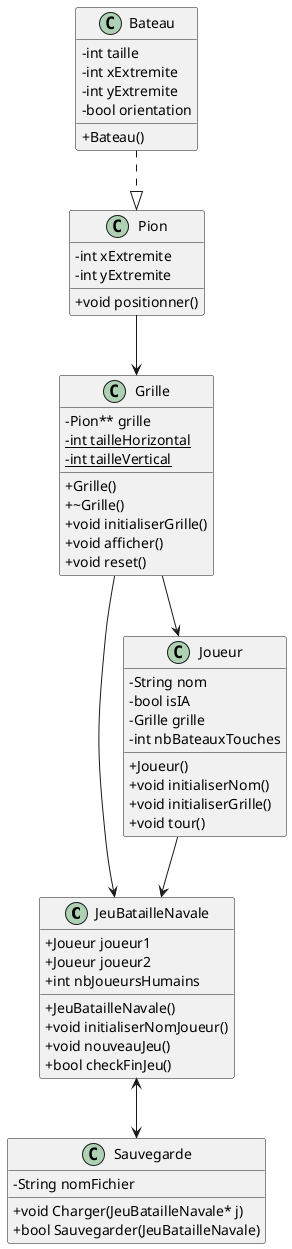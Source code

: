 @startuml
skinparam classAttributeIconSize 0 


class JeuBatailleNavale{
   +Joueur joueur1
   +Joueur joueur2
   +int nbJoueursHumains

   +JeuBatailleNavale()
   +void initialiserNomJoueur()
   +void nouveauJeu()
   +bool checkFinJeu()

}

class Grille{
   -Pion** grille
   -{static} int tailleHorizontal
   -{static} int tailleVertical

   +Grille()
   +~Grille()
   +void initialiserGrille()
   +void afficher()
   +void reset()

}

class Joueur {
   -String nom
   -bool isIA
   -Grille grille
   -int nbBateauxTouches

  +Joueur()
  +void initialiserNom()
  +void initialiserGrille()
  +void tour()


}

class Pion {
   -int xExtremite
   -int yExtremite

   +void positionner()

}

class Bateau{
   -int taille
   -int xExtremite
   -int yExtremite
   -bool orientation

   +Bateau()

}

class Sauvegarde{
   -String nomFichier
   
   +void Charger(JeuBatailleNavale* j)
   +bool Sauvegarder(JeuBatailleNavale)
}

Bateau ..|> Pion
Joueur --> JeuBatailleNavale
Pion --> Grille
Grille --> Joueur
Grille --> JeuBatailleNavale
JeuBatailleNavale <--> Sauvegarde
@enduml